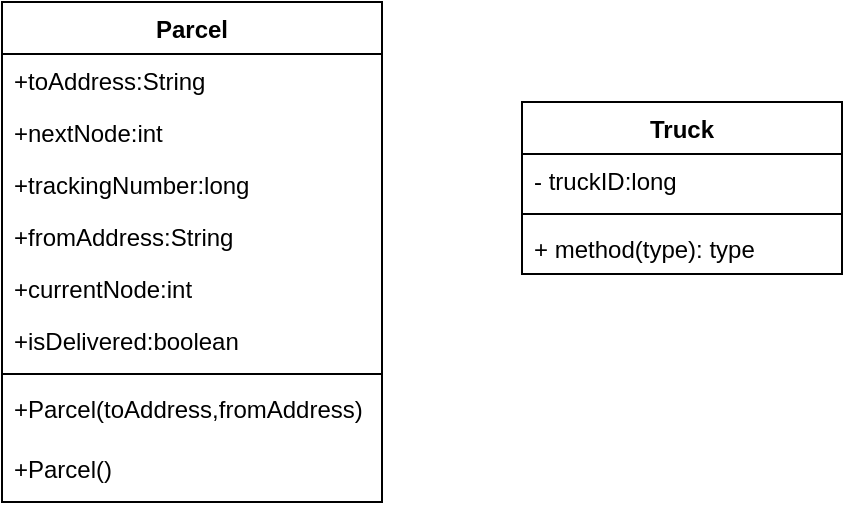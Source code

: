 <mxfile version="17.3.0" type="github">
  <diagram id="C5RBs43oDa-KdzZeNtuy" name="Page-1">
    <mxGraphModel dx="541" dy="880" grid="1" gridSize="10" guides="1" tooltips="1" connect="1" arrows="1" fold="1" page="1" pageScale="1" pageWidth="827" pageHeight="1169" math="0" shadow="0">
      <root>
        <mxCell id="WIyWlLk6GJQsqaUBKTNV-0" />
        <mxCell id="WIyWlLk6GJQsqaUBKTNV-1" parent="WIyWlLk6GJQsqaUBKTNV-0" />
        <mxCell id="_t7eh_RpK8XlhsKC9bGU-9" value="Parcel" style="swimlane;fontStyle=1;align=center;verticalAlign=top;childLayout=stackLayout;horizontal=1;startSize=26;horizontalStack=0;resizeParent=1;resizeParentMax=0;resizeLast=0;collapsible=1;marginBottom=0;" vertex="1" parent="WIyWlLk6GJQsqaUBKTNV-1">
          <mxGeometry x="120" y="90" width="190" height="250" as="geometry" />
        </mxCell>
        <mxCell id="_t7eh_RpK8XlhsKC9bGU-3" value="+toAddress:String" style="text;strokeColor=none;fillColor=none;align=left;verticalAlign=top;spacingLeft=4;spacingRight=4;overflow=hidden;rotatable=0;points=[[0,0.5],[1,0.5]];portConstraint=eastwest;" vertex="1" parent="_t7eh_RpK8XlhsKC9bGU-9">
          <mxGeometry y="26" width="190" height="26" as="geometry" />
        </mxCell>
        <mxCell id="_t7eh_RpK8XlhsKC9bGU-6" value="+nextNode:int" style="text;strokeColor=none;fillColor=none;align=left;verticalAlign=top;spacingLeft=4;spacingRight=4;overflow=hidden;rotatable=0;points=[[0,0.5],[1,0.5]];portConstraint=eastwest;" vertex="1" parent="_t7eh_RpK8XlhsKC9bGU-9">
          <mxGeometry y="52" width="190" height="26" as="geometry" />
        </mxCell>
        <mxCell id="_t7eh_RpK8XlhsKC9bGU-8" value="+trackingNumber:long" style="text;strokeColor=none;fillColor=none;align=left;verticalAlign=top;spacingLeft=4;spacingRight=4;overflow=hidden;rotatable=0;points=[[0,0.5],[1,0.5]];portConstraint=eastwest;" vertex="1" parent="_t7eh_RpK8XlhsKC9bGU-9">
          <mxGeometry y="78" width="190" height="26" as="geometry" />
        </mxCell>
        <mxCell id="_t7eh_RpK8XlhsKC9bGU-4" value="+fromAddress:String" style="text;strokeColor=none;fillColor=none;align=left;verticalAlign=top;spacingLeft=4;spacingRight=4;overflow=hidden;rotatable=0;points=[[0,0.5],[1,0.5]];portConstraint=eastwest;" vertex="1" parent="_t7eh_RpK8XlhsKC9bGU-9">
          <mxGeometry y="104" width="190" height="26" as="geometry" />
        </mxCell>
        <mxCell id="_t7eh_RpK8XlhsKC9bGU-5" value="+currentNode:int" style="text;strokeColor=none;fillColor=none;align=left;verticalAlign=top;spacingLeft=4;spacingRight=4;overflow=hidden;rotatable=0;points=[[0,0.5],[1,0.5]];portConstraint=eastwest;" vertex="1" parent="_t7eh_RpK8XlhsKC9bGU-9">
          <mxGeometry y="130" width="190" height="26" as="geometry" />
        </mxCell>
        <mxCell id="_t7eh_RpK8XlhsKC9bGU-7" value="+isDelivered:boolean" style="text;strokeColor=none;fillColor=none;align=left;verticalAlign=top;spacingLeft=4;spacingRight=4;overflow=hidden;rotatable=0;points=[[0,0.5],[1,0.5]];portConstraint=eastwest;" vertex="1" parent="_t7eh_RpK8XlhsKC9bGU-9">
          <mxGeometry y="156" width="190" height="26" as="geometry" />
        </mxCell>
        <mxCell id="_t7eh_RpK8XlhsKC9bGU-11" value="" style="line;strokeWidth=1;fillColor=none;align=left;verticalAlign=middle;spacingTop=-1;spacingLeft=3;spacingRight=3;rotatable=0;labelPosition=right;points=[];portConstraint=eastwest;" vertex="1" parent="_t7eh_RpK8XlhsKC9bGU-9">
          <mxGeometry y="182" width="190" height="8" as="geometry" />
        </mxCell>
        <mxCell id="_t7eh_RpK8XlhsKC9bGU-12" value="+Parcel(toAddress,fromAddress)" style="text;strokeColor=none;fillColor=none;align=left;verticalAlign=top;spacingLeft=4;spacingRight=4;overflow=hidden;rotatable=0;points=[[0,0.5],[1,0.5]];portConstraint=eastwest;whiteSpace=wrap;" vertex="1" parent="_t7eh_RpK8XlhsKC9bGU-9">
          <mxGeometry y="190" width="190" height="30" as="geometry" />
        </mxCell>
        <mxCell id="_t7eh_RpK8XlhsKC9bGU-13" value="+Parcel()" style="text;strokeColor=none;fillColor=none;align=left;verticalAlign=top;spacingLeft=4;spacingRight=4;overflow=hidden;rotatable=0;points=[[0,0.5],[1,0.5]];portConstraint=eastwest;whiteSpace=wrap;" vertex="1" parent="_t7eh_RpK8XlhsKC9bGU-9">
          <mxGeometry y="220" width="190" height="30" as="geometry" />
        </mxCell>
        <mxCell id="_t7eh_RpK8XlhsKC9bGU-25" value="Truck" style="swimlane;fontStyle=1;align=center;verticalAlign=top;childLayout=stackLayout;horizontal=1;startSize=26;horizontalStack=0;resizeParent=1;resizeParentMax=0;resizeLast=0;collapsible=1;marginBottom=0;" vertex="1" parent="WIyWlLk6GJQsqaUBKTNV-1">
          <mxGeometry x="380" y="140" width="160" height="86" as="geometry" />
        </mxCell>
        <mxCell id="_t7eh_RpK8XlhsKC9bGU-26" value="- truckID:long" style="text;strokeColor=none;fillColor=none;align=left;verticalAlign=top;spacingLeft=4;spacingRight=4;overflow=hidden;rotatable=0;points=[[0,0.5],[1,0.5]];portConstraint=eastwest;" vertex="1" parent="_t7eh_RpK8XlhsKC9bGU-25">
          <mxGeometry y="26" width="160" height="26" as="geometry" />
        </mxCell>
        <mxCell id="_t7eh_RpK8XlhsKC9bGU-27" value="" style="line;strokeWidth=1;fillColor=none;align=left;verticalAlign=middle;spacingTop=-1;spacingLeft=3;spacingRight=3;rotatable=0;labelPosition=right;points=[];portConstraint=eastwest;" vertex="1" parent="_t7eh_RpK8XlhsKC9bGU-25">
          <mxGeometry y="52" width="160" height="8" as="geometry" />
        </mxCell>
        <mxCell id="_t7eh_RpK8XlhsKC9bGU-28" value="+ method(type): type" style="text;strokeColor=none;fillColor=none;align=left;verticalAlign=top;spacingLeft=4;spacingRight=4;overflow=hidden;rotatable=0;points=[[0,0.5],[1,0.5]];portConstraint=eastwest;" vertex="1" parent="_t7eh_RpK8XlhsKC9bGU-25">
          <mxGeometry y="60" width="160" height="26" as="geometry" />
        </mxCell>
      </root>
    </mxGraphModel>
  </diagram>
</mxfile>
